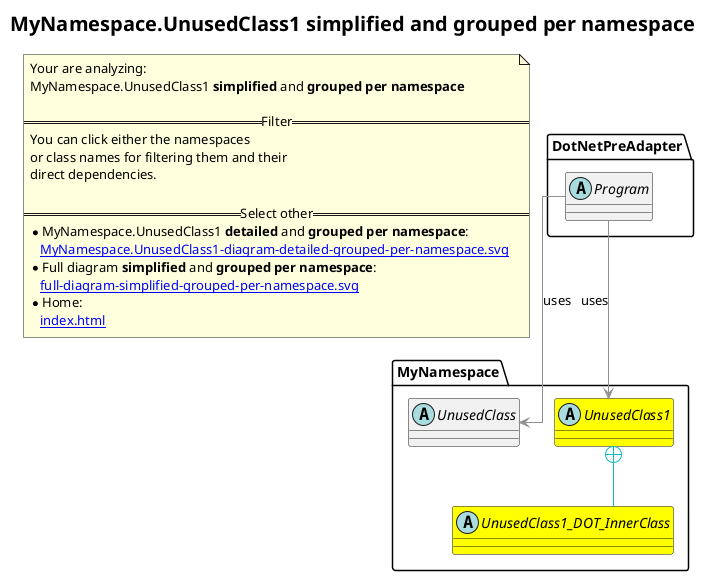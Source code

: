 @startuml
skinparam linetype ortho
title <size:20>MyNamespace.UnusedClass1 **simplified** and **grouped per namespace**</size>
note "Your are analyzing:\nMyNamespace.UnusedClass1 **simplified** and **grouped per namespace**\n\n==Filter==\nYou can click either the namespaces \nor class names for filtering them and their\ndirect dependencies.\n\n==Select other==\n* MyNamespace.UnusedClass1 **detailed** and **grouped per namespace**:\n   [[MyNamespace.UnusedClass1-diagram-detailed-grouped-per-namespace.svg]]\n* Full diagram **simplified** and **grouped per namespace**:\n   [[full-diagram-simplified-grouped-per-namespace.svg]]\n* Home:\n   [[index.html]]" as FloatingNote
namespace DotNetPreAdapter [[DotNetPreAdapter-diagram-simplified-grouped-per-namespace.svg]] {
abstract class DotNetPreAdapter.Program [[DotNetPreAdapter.Program-diagram-simplified-grouped-per-namespace.svg]]  {
}
'Compared namespace DotNetPreAdapter [[DotNetPreAdapter-diagram-simplified-grouped-per-namespace.svg]] { with last element of }
' Closing all previous_sub_namespace_list namespace None because file analysis is finished.
' Closing namespace DotNetPreAdapter
}
namespace MyNamespace [[MyNamespace-diagram-simplified-grouped-per-namespace.svg]] {
abstract class MyNamespace.UnusedClass1 [[MyNamespace.UnusedClass1-diagram-simplified-grouped-per-namespace.svg]] #yellow {
}
abstract class MyNamespace.UnusedClass1_DOT_InnerClass [[MyNamespace.UnusedClass1.InnerClass-diagram-simplified-grouped-per-namespace.svg]] #yellow {
}
abstract class MyNamespace.UnusedClass [[MyNamespace.UnusedClass-diagram-simplified-grouped-per-namespace.svg]]  {
}
'Compared namespace MyNamespace [[MyNamespace-diagram-simplified-grouped-per-namespace.svg]] { with last element of }
' Closing all previous_sub_namespace_list namespace None because file analysis is finished.
' Closing namespace MyNamespace
}
 ' *************************************** 
 ' *************************************** 
 ' *************************************** 
' Class relations extracted from namespace:
' DotNetPreAdapter
DotNetPreAdapter.Program -[#909090]-> MyNamespace.UnusedClass  : uses 
DotNetPreAdapter.Program -[#909090]-> MyNamespace.UnusedClass1  : uses 
' Class relations extracted from namespace:
' MyNamespace
MyNamespace.UnusedClass1 +-[#10BBBB]- MyNamespace.UnusedClass1_DOT_InnerClass 
MyNamespace.UnusedClass1.InnerClass .[#6060BB].> MyNamespace.UnusedClass  : uses 
@enduml